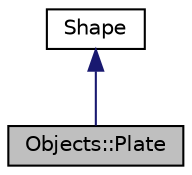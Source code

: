digraph "Objects::Plate"
{
 // LATEX_PDF_SIZE
  edge [fontname="Helvetica",fontsize="10",labelfontname="Helvetica",labelfontsize="10"];
  node [fontname="Helvetica",fontsize="10",shape=record];
  Node1 [label="Objects::Plate",height=0.2,width=0.4,color="black", fillcolor="grey75", style="filled", fontcolor="black",tooltip="Modeluje pojęcie płyty jako zbiór punktów w przestrzeni."];
  Node2 -> Node1 [dir="back",color="midnightblue",fontsize="10",style="solid",fontname="Helvetica"];
  Node2 [label="Shape",height=0.2,width=0.4,color="black", fillcolor="white", style="filled",URL="$class_shape.html",tooltip="Modeluje pojęcie bryły jako zbiór punktów w przestrzeni."];
}
